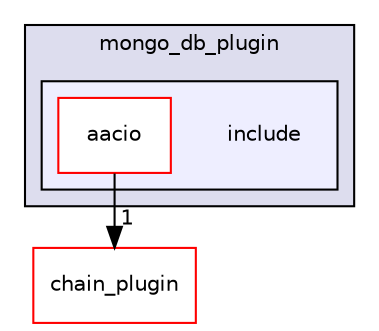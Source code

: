 digraph "plugins/mongo_db_plugin/include" {
  compound=true
  node [ fontsize="10", fontname="Helvetica"];
  edge [ labelfontsize="10", labelfontname="Helvetica"];
  subgraph clusterdir_7591cb2440123c815093a736d8b1f4ad {
    graph [ bgcolor="#ddddee", pencolor="black", label="mongo_db_plugin" fontname="Helvetica", fontsize="10", URL="dir_7591cb2440123c815093a736d8b1f4ad.html"]
  subgraph clusterdir_2b0a927a9e942619d61bc41760b373fa {
    graph [ bgcolor="#eeeeff", pencolor="black", label="" URL="dir_2b0a927a9e942619d61bc41760b373fa.html"];
    dir_2b0a927a9e942619d61bc41760b373fa [shape=plaintext label="include"];
    dir_fd2443c58a1545792c895217bd094e38 [shape=box label="aacio" color="red" fillcolor="white" style="filled" URL="dir_fd2443c58a1545792c895217bd094e38.html"];
  }
  }
  dir_602e6d607ea05a3811091b067ebfa4ac [shape=box label="chain_plugin" fillcolor="white" style="filled" color="red" URL="dir_602e6d607ea05a3811091b067ebfa4ac.html"];
  dir_fd2443c58a1545792c895217bd094e38->dir_602e6d607ea05a3811091b067ebfa4ac [headlabel="1", labeldistance=1.5 headhref="dir_001862_001848.html"];
}
